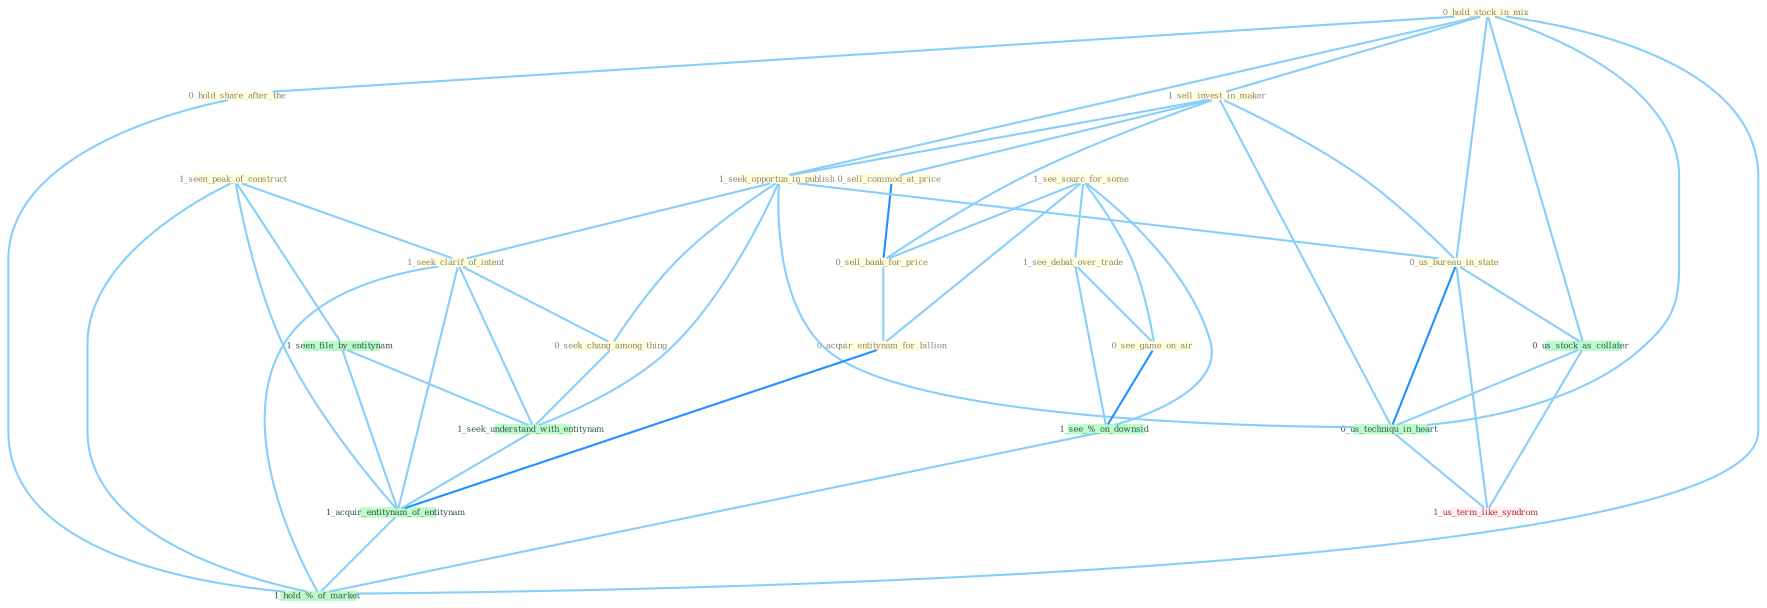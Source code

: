 Graph G{ 
    node
    [shape=polygon,style=filled,width=.5,height=.06,color="#BDFCC9",fixedsize=true,fontsize=4,
    fontcolor="#2f4f4f"];
    {node
    [color="#ffffe0", fontcolor="#8b7d6b"] "1_see_sourc_for_some " "1_seen_peak_of_construct " "0_hold_stock_in_mix " "1_see_debat_over_trade " "0_hold_share_after_the " "1_sell_invest_in_maker " "0_sell_commod_at_price " "1_seek_opportun_in_publish " "0_sell_bank_for_price " "0_us_bureau_in_state " "1_seek_clarif_of_intent " "0_acquir_entitynam_for_billion " "0_seek_chang_among_thing " "0_see_game_on_air "}
{node [color="#fff0f5", fontcolor="#b22222"] "1_us_term_like_syndrom "}
edge [color="#B0E2FF"];

	"1_see_sourc_for_some " -- "1_see_debat_over_trade " [w="1", color="#87cefa" ];
	"1_see_sourc_for_some " -- "0_sell_bank_for_price " [w="1", color="#87cefa" ];
	"1_see_sourc_for_some " -- "0_acquir_entitynam_for_billion " [w="1", color="#87cefa" ];
	"1_see_sourc_for_some " -- "0_see_game_on_air " [w="1", color="#87cefa" ];
	"1_see_sourc_for_some " -- "1_see_%_on_downsid " [w="1", color="#87cefa" ];
	"1_seen_peak_of_construct " -- "1_seek_clarif_of_intent " [w="1", color="#87cefa" ];
	"1_seen_peak_of_construct " -- "1_seen_file_by_entitynam " [w="1", color="#87cefa" ];
	"1_seen_peak_of_construct " -- "1_acquir_entitynam_of_entitynam " [w="1", color="#87cefa" ];
	"1_seen_peak_of_construct " -- "1_hold_%_of_market " [w="1", color="#87cefa" ];
	"0_hold_stock_in_mix " -- "0_hold_share_after_the " [w="1", color="#87cefa" ];
	"0_hold_stock_in_mix " -- "1_sell_invest_in_maker " [w="1", color="#87cefa" ];
	"0_hold_stock_in_mix " -- "1_seek_opportun_in_publish " [w="1", color="#87cefa" ];
	"0_hold_stock_in_mix " -- "0_us_bureau_in_state " [w="1", color="#87cefa" ];
	"0_hold_stock_in_mix " -- "0_us_stock_as_collater " [w="1", color="#87cefa" ];
	"0_hold_stock_in_mix " -- "0_us_techniqu_in_heart " [w="1", color="#87cefa" ];
	"0_hold_stock_in_mix " -- "1_hold_%_of_market " [w="1", color="#87cefa" ];
	"1_see_debat_over_trade " -- "0_see_game_on_air " [w="1", color="#87cefa" ];
	"1_see_debat_over_trade " -- "1_see_%_on_downsid " [w="1", color="#87cefa" ];
	"0_hold_share_after_the " -- "1_hold_%_of_market " [w="1", color="#87cefa" ];
	"1_sell_invest_in_maker " -- "0_sell_commod_at_price " [w="1", color="#87cefa" ];
	"1_sell_invest_in_maker " -- "1_seek_opportun_in_publish " [w="1", color="#87cefa" ];
	"1_sell_invest_in_maker " -- "0_sell_bank_for_price " [w="1", color="#87cefa" ];
	"1_sell_invest_in_maker " -- "0_us_bureau_in_state " [w="1", color="#87cefa" ];
	"1_sell_invest_in_maker " -- "0_us_techniqu_in_heart " [w="1", color="#87cefa" ];
	"0_sell_commod_at_price " -- "0_sell_bank_for_price " [w="2", color="#1e90ff" , len=0.8];
	"1_seek_opportun_in_publish " -- "0_us_bureau_in_state " [w="1", color="#87cefa" ];
	"1_seek_opportun_in_publish " -- "1_seek_clarif_of_intent " [w="1", color="#87cefa" ];
	"1_seek_opportun_in_publish " -- "0_seek_chang_among_thing " [w="1", color="#87cefa" ];
	"1_seek_opportun_in_publish " -- "1_seek_understand_with_entitynam " [w="1", color="#87cefa" ];
	"1_seek_opportun_in_publish " -- "0_us_techniqu_in_heart " [w="1", color="#87cefa" ];
	"0_sell_bank_for_price " -- "0_acquir_entitynam_for_billion " [w="1", color="#87cefa" ];
	"0_us_bureau_in_state " -- "0_us_stock_as_collater " [w="1", color="#87cefa" ];
	"0_us_bureau_in_state " -- "0_us_techniqu_in_heart " [w="2", color="#1e90ff" , len=0.8];
	"0_us_bureau_in_state " -- "1_us_term_like_syndrom " [w="1", color="#87cefa" ];
	"1_seek_clarif_of_intent " -- "0_seek_chang_among_thing " [w="1", color="#87cefa" ];
	"1_seek_clarif_of_intent " -- "1_seek_understand_with_entitynam " [w="1", color="#87cefa" ];
	"1_seek_clarif_of_intent " -- "1_acquir_entitynam_of_entitynam " [w="1", color="#87cefa" ];
	"1_seek_clarif_of_intent " -- "1_hold_%_of_market " [w="1", color="#87cefa" ];
	"0_acquir_entitynam_for_billion " -- "1_acquir_entitynam_of_entitynam " [w="2", color="#1e90ff" , len=0.8];
	"0_seek_chang_among_thing " -- "1_seek_understand_with_entitynam " [w="1", color="#87cefa" ];
	"0_see_game_on_air " -- "1_see_%_on_downsid " [w="2", color="#1e90ff" , len=0.8];
	"1_seen_file_by_entitynam " -- "1_seek_understand_with_entitynam " [w="1", color="#87cefa" ];
	"1_seen_file_by_entitynam " -- "1_acquir_entitynam_of_entitynam " [w="1", color="#87cefa" ];
	"0_us_stock_as_collater " -- "0_us_techniqu_in_heart " [w="1", color="#87cefa" ];
	"0_us_stock_as_collater " -- "1_us_term_like_syndrom " [w="1", color="#87cefa" ];
	"1_seek_understand_with_entitynam " -- "1_acquir_entitynam_of_entitynam " [w="1", color="#87cefa" ];
	"1_acquir_entitynam_of_entitynam " -- "1_hold_%_of_market " [w="1", color="#87cefa" ];
	"0_us_techniqu_in_heart " -- "1_us_term_like_syndrom " [w="1", color="#87cefa" ];
	"1_see_%_on_downsid " -- "1_hold_%_of_market " [w="1", color="#87cefa" ];
}
